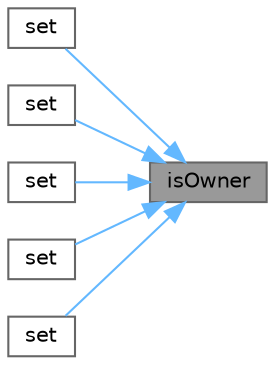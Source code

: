 digraph "isOwner"
{
 // LATEX_PDF_SIZE
  bgcolor="transparent";
  edge [fontname=Helvetica,fontsize=10,labelfontname=Helvetica,labelfontsize=10];
  node [fontname=Helvetica,fontsize=10,shape=box,height=0.2,width=0.4];
  rankdir="RL";
  Node1 [id="Node000001",label="isOwner",height=0.2,width=0.4,color="gray40", fillcolor="grey60", style="filled", fontcolor="black",tooltip="Return true if owner."];
  Node1 -> Node2 [id="edge1_Node000001_Node000002",dir="back",color="steelblue1",style="solid",tooltip=" "];
  Node2 [id="Node000002",label="set",height=0.2,width=0.4,color="grey40", fillcolor="white", style="filled",URL="$classmexplus_1_1_mx_array.html#a52264ce82021cc683ee8efac9ac5eed6",tooltip="Struct element write accessor."];
  Node1 -> Node3 [id="edge2_Node000001_Node000003",dir="back",color="steelblue1",style="solid",tooltip=" "];
  Node3 [id="Node000003",label="set",height=0.2,width=0.4,color="grey40", fillcolor="white", style="filled",URL="$classmexplus_1_1_mx_array.html#a0d75837f8c1dfbd860c9e4da397f5234",tooltip="Struct element write accessor."];
  Node1 -> Node4 [id="edge3_Node000001_Node000004",dir="back",color="steelblue1",style="solid",tooltip=" "];
  Node4 [id="Node000004",label="set",height=0.2,width=0.4,color="grey40", fillcolor="white", style="filled",URL="$classmexplus_1_1_mx_array.html#a7abc7f7cc748ab6bbfbe6230d316bbb3",tooltip="Cell element write accessor."];
  Node1 -> Node5 [id="edge4_Node000001_Node000005",dir="back",color="steelblue1",style="solid",tooltip=" "];
  Node5 [id="Node000005",label="set",height=0.2,width=0.4,color="grey40", fillcolor="white", style="filled",URL="$classmexplus_1_1_mx_array.html#aafb0e7be0c2a725ea7db198b41735922",tooltip="Cell element write accessor."];
  Node1 -> Node6 [id="edge5_Node000001_Node000006",dir="back",color="steelblue1",style="solid",tooltip=" "];
  Node6 [id="Node000006",label="set",height=0.2,width=0.4,color="grey40", fillcolor="white", style="filled",URL="$classmexplus_1_1_mx_array.html#a9a6ae3a7487c8d8ceb0a49bd3c446c89",tooltip="Cell element write accessor."];
}
